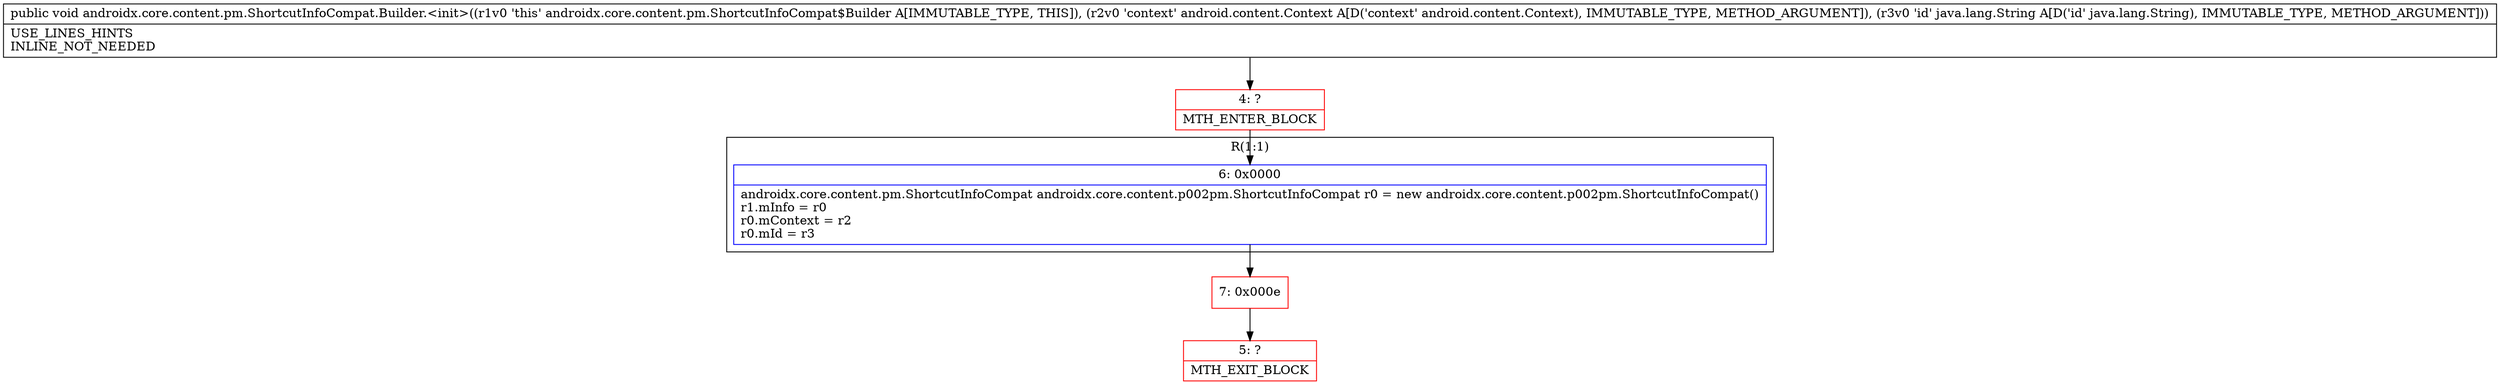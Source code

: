digraph "CFG forandroidx.core.content.pm.ShortcutInfoCompat.Builder.\<init\>(Landroid\/content\/Context;Ljava\/lang\/String;)V" {
subgraph cluster_Region_79899360 {
label = "R(1:1)";
node [shape=record,color=blue];
Node_6 [shape=record,label="{6\:\ 0x0000|androidx.core.content.pm.ShortcutInfoCompat androidx.core.content.p002pm.ShortcutInfoCompat r0 = new androidx.core.content.p002pm.ShortcutInfoCompat()\lr1.mInfo = r0\lr0.mContext = r2\lr0.mId = r3\l}"];
}
Node_4 [shape=record,color=red,label="{4\:\ ?|MTH_ENTER_BLOCK\l}"];
Node_7 [shape=record,color=red,label="{7\:\ 0x000e}"];
Node_5 [shape=record,color=red,label="{5\:\ ?|MTH_EXIT_BLOCK\l}"];
MethodNode[shape=record,label="{public void androidx.core.content.pm.ShortcutInfoCompat.Builder.\<init\>((r1v0 'this' androidx.core.content.pm.ShortcutInfoCompat$Builder A[IMMUTABLE_TYPE, THIS]), (r2v0 'context' android.content.Context A[D('context' android.content.Context), IMMUTABLE_TYPE, METHOD_ARGUMENT]), (r3v0 'id' java.lang.String A[D('id' java.lang.String), IMMUTABLE_TYPE, METHOD_ARGUMENT]))  | USE_LINES_HINTS\lINLINE_NOT_NEEDED\l}"];
MethodNode -> Node_4;Node_6 -> Node_7;
Node_4 -> Node_6;
Node_7 -> Node_5;
}

